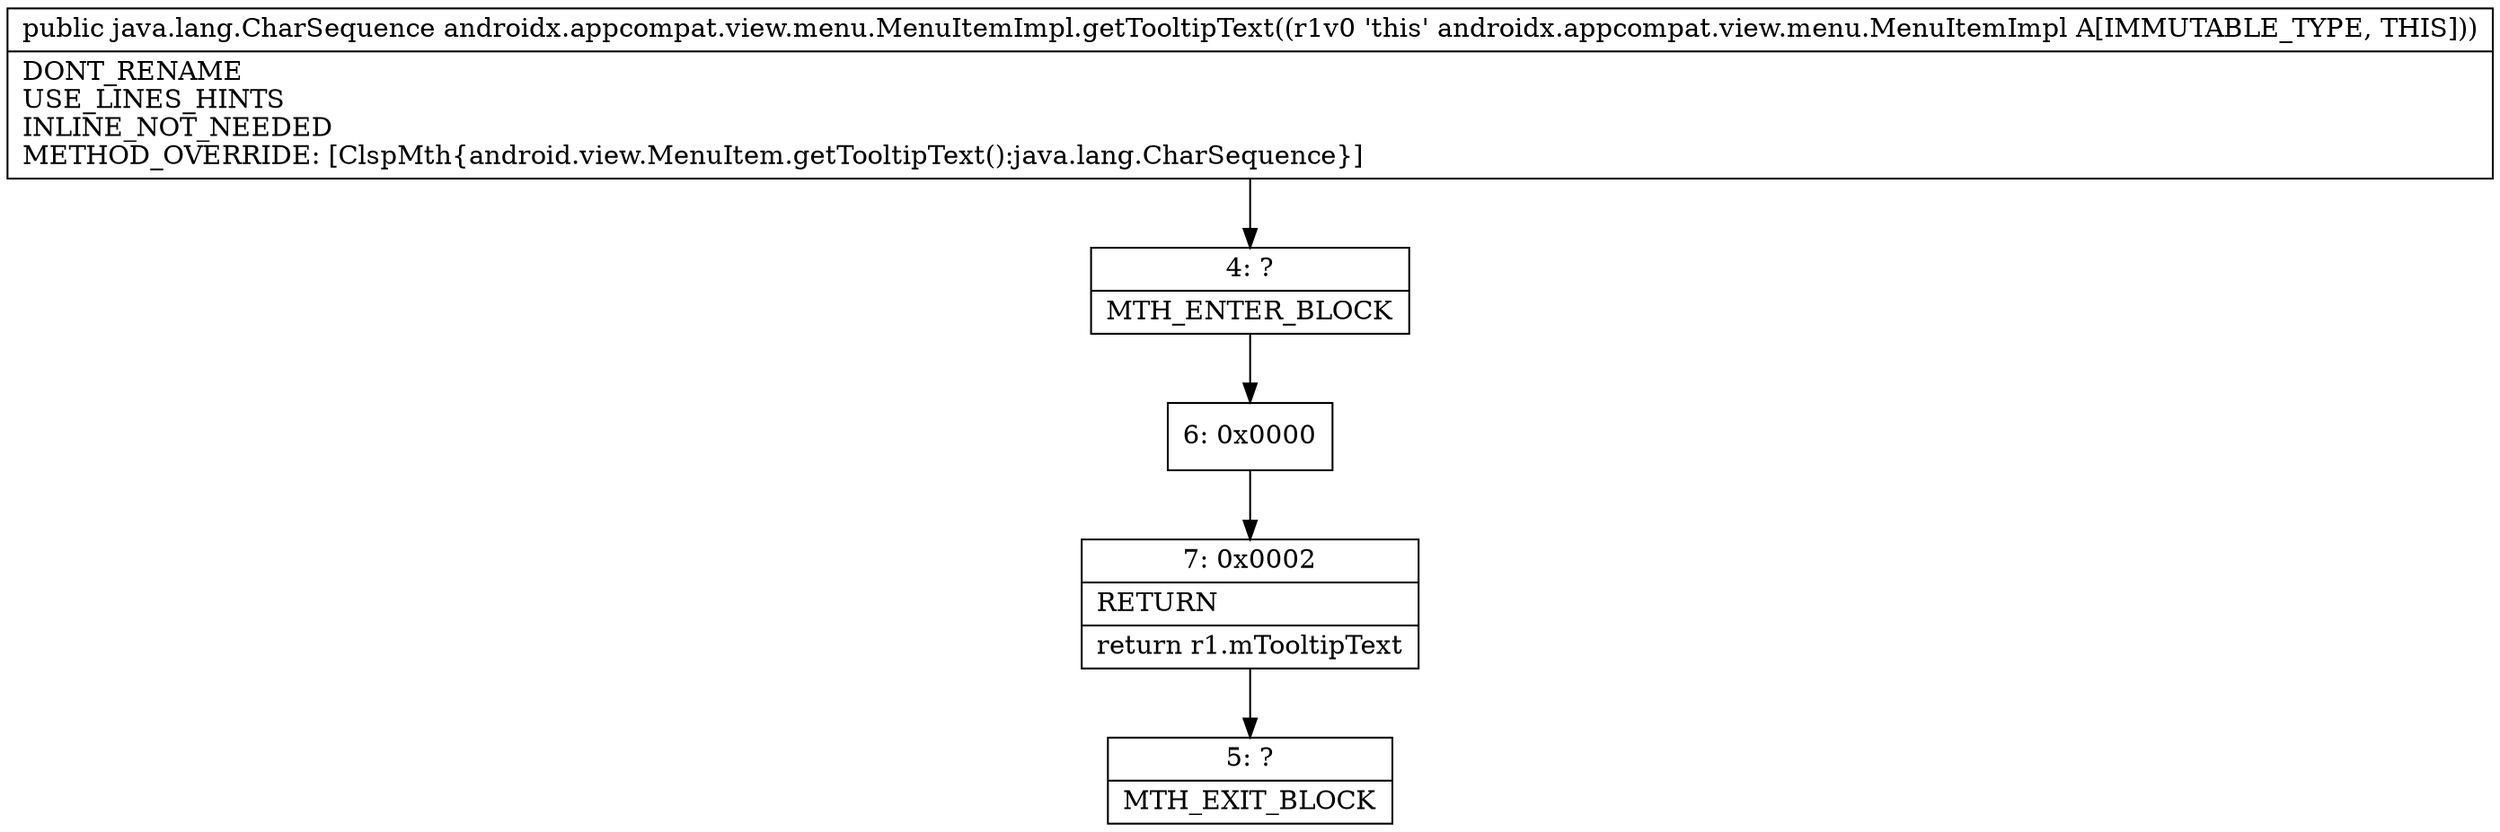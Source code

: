 digraph "CFG forandroidx.appcompat.view.menu.MenuItemImpl.getTooltipText()Ljava\/lang\/CharSequence;" {
Node_4 [shape=record,label="{4\:\ ?|MTH_ENTER_BLOCK\l}"];
Node_6 [shape=record,label="{6\:\ 0x0000}"];
Node_7 [shape=record,label="{7\:\ 0x0002|RETURN\l|return r1.mTooltipText\l}"];
Node_5 [shape=record,label="{5\:\ ?|MTH_EXIT_BLOCK\l}"];
MethodNode[shape=record,label="{public java.lang.CharSequence androidx.appcompat.view.menu.MenuItemImpl.getTooltipText((r1v0 'this' androidx.appcompat.view.menu.MenuItemImpl A[IMMUTABLE_TYPE, THIS]))  | DONT_RENAME\lUSE_LINES_HINTS\lINLINE_NOT_NEEDED\lMETHOD_OVERRIDE: [ClspMth\{android.view.MenuItem.getTooltipText():java.lang.CharSequence\}]\l}"];
MethodNode -> Node_4;Node_4 -> Node_6;
Node_6 -> Node_7;
Node_7 -> Node_5;
}

